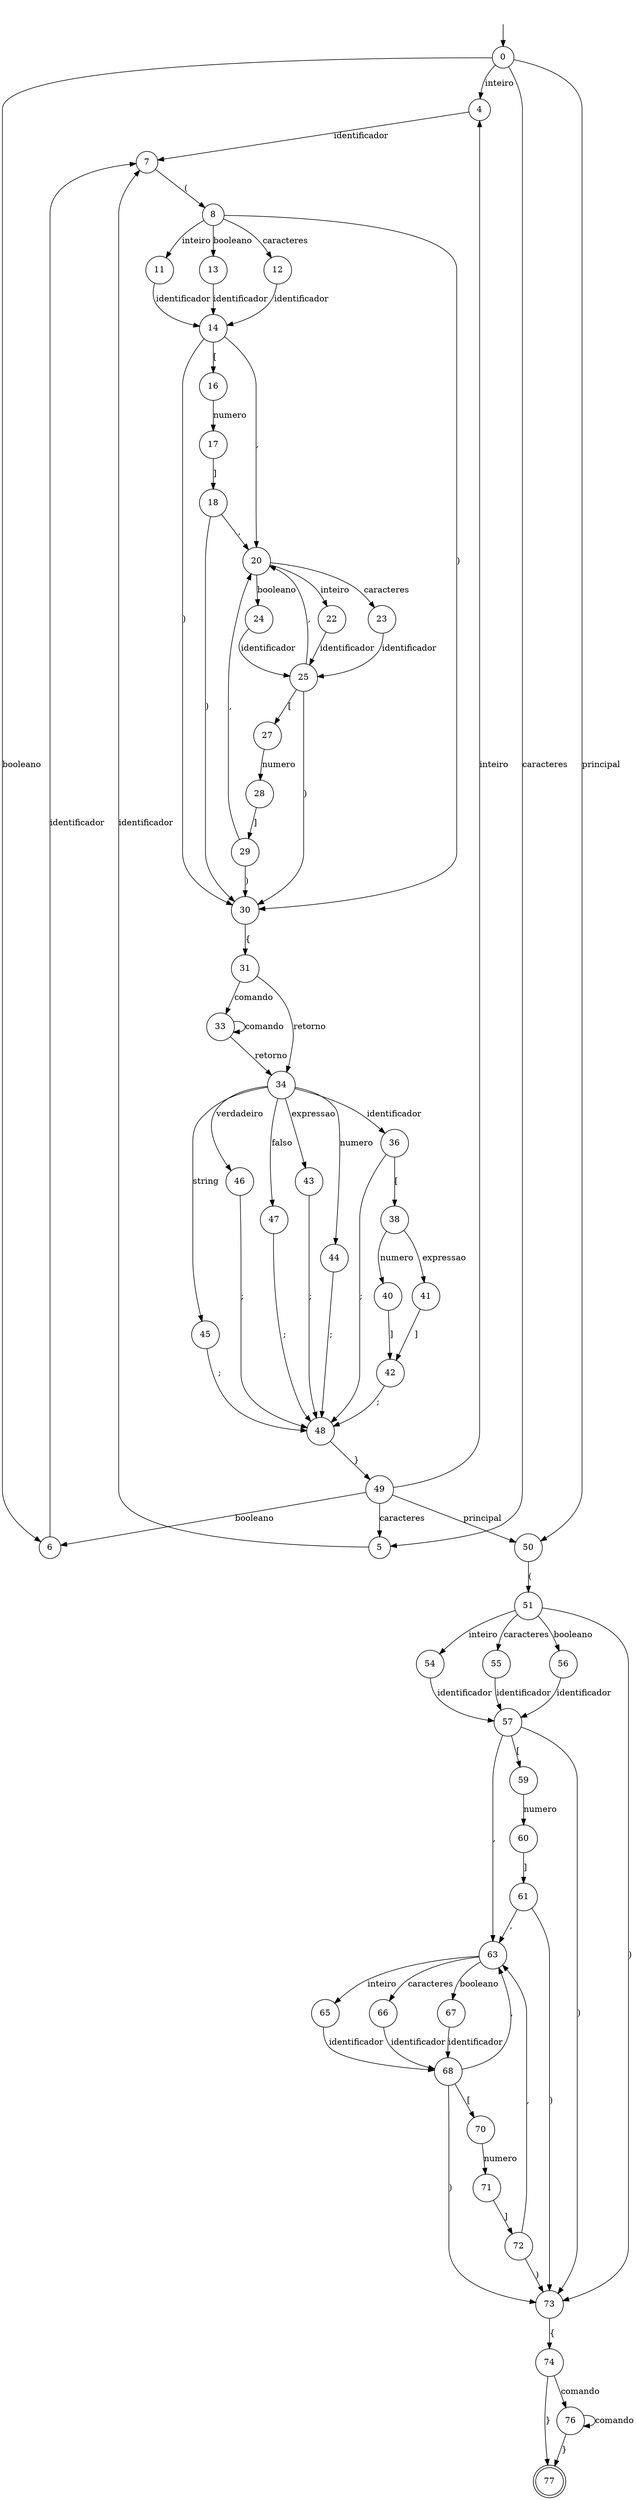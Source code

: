 digraph programa {

	null [shape = plaintext label=""];
	node [shape = doublecircle] 77;
	node [shape = circle];

	null -> 0;
	0 -> 4 [ label = "inteiro" ];
	0 -> 5 [ label = "caracteres" ];
	0 -> 6 [ label = "booleano" ];
	0 -> 50 [ label = "principal" ];
	4 -> 7 [ label = identificador ];
	5 -> 7 [ label = identificador ];
	6 -> 7 [ label = identificador ];
	7 -> 8 [ label = "(" ];
	8 -> 11 [ label = "inteiro" ];
	8 -> 12 [ label = "caracteres" ];
	8 -> 13 [ label = "booleano" ];
	8 -> 30 [ label = ")" ];
	11 -> 14 [ label = identificador ];
	12 -> 14 [ label = identificador ];
	13 -> 14 [ label = identificador ];
	14 -> 16 [ label = "[" ];
	14 -> 20 [ label = "," ];
	14 -> 30 [ label = ")" ];
	16 -> 17 [ label = numero ];
	17 -> 18 [ label = "]" ];
	18 -> 20 [ label = "," ];
	18 -> 30 [ label = ")" ];
	20 -> 22 [ label = "inteiro" ];
	20 -> 23 [ label = "caracteres" ];
	20 -> 24 [ label = "booleano" ];
	22 -> 25 [ label = identificador ];
	23 -> 25 [ label = identificador ];
	24 -> 25 [ label = identificador ];
	25 -> 27 [ label = "[" ];
	25 -> 20 [ label = "," ];
	25 -> 30 [ label = ")" ];
	27 -> 28 [ label = numero ];
	28 -> 29 [ label = "]" ];
	29 -> 20 [ label = "," ];
	29 -> 30 [ label = ")" ];
	30 -> 31 [ label = "{" ];
	31 -> 33 [ label = comando ];
	31 -> 34 [ label = "retorno" ];
	33 -> 33 [ label = comando ];
	33 -> 34 [ label = "retorno" ];
	34 -> 36 [ label = identificador ];
	34 -> 43 [ label = expressao ];
	34 -> 44 [ label = numero ];
	34 -> 45 [ label = string ];
	34 -> 46 [ label = "verdadeiro" ];
	34 -> 47 [ label = "falso" ];
	36 -> 38 [ label = "[" ];
	36 -> 48 [ label = ";" ];
	38 -> 40 [ label = numero ];
	38 -> 41 [ label = expressao ];
	40 -> 42 [ label = "]" ];
	41 -> 42 [ label = "]" ];
	42 -> 48 [ label = ";" ];
	43 -> 48 [ label = ";" ];
	44 -> 48 [ label = ";" ];
	45 -> 48 [ label = ";" ];
	46 -> 48 [ label = ";" ];
	47 -> 48 [ label = ";" ];
	48 -> 49 [ label = "}" ];
	49 -> 4 [ label = "inteiro" ];
	49 -> 5 [ label = "caracteres" ];
	49 -> 6 [ label = "booleano" ];
	49 -> 50 [ label = "principal" ];
	50 -> 51 [ label = "(" ];
	51 -> 54 [ label = "inteiro" ];
	51 -> 55 [ label = "caracteres" ];
	51 -> 56 [ label = "booleano" ];
	51 -> 73 [ label = ")" ];
	54 -> 57 [ label = identificador ];
	55 -> 57 [ label = identificador ];
	56 -> 57 [ label = identificador ];
	57 -> 59 [ label = "[" ];
	57 -> 63 [ label = "," ];
	57 -> 73 [ label = ")" ];
	59 -> 60 [ label = numero ];
	60 -> 61 [ label = "]" ];
	61 -> 63 [ label = "," ];
	61 -> 73 [ label = ")" ];
	63 -> 65 [ label = "inteiro" ];
	63 -> 66 [ label = "caracteres" ];
	63 -> 67 [ label = "booleano" ];
	65 -> 68 [ label = identificador ];
	66 -> 68 [ label = identificador ];
	67 -> 68 [ label = identificador ];
	68 -> 70 [ label = "[" ];
	68 -> 63 [ label = "," ];
	68 -> 73 [ label = ")" ];
	70 -> 71 [ label = numero ];
	71 -> 72 [ label = "]" ];
	72 -> 63 [ label = "," ];
	72 -> 73 [ label = ")" ];
	73 -> 74 [ label = "{" ];
	74 -> 76 [ label = comando ];
	74 -> 77 [ label = "}" ];
	76 -> 76 [ label = comando ];
	76 -> 77 [ label = "}" ];
}